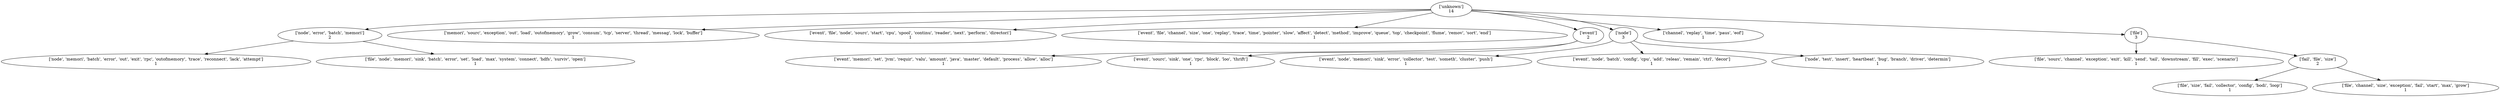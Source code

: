 strict digraph  {
	"['unknown']
14" -> "['node', 'error', 'batch', 'memori']
2";
	"['unknown']
14" -> "['memori', 'sourc', 'exception', 'out', 'load', 'outofmemory', 'grow', 'consum', 'tcp', 'server', 'thread', 'messag', 'lock', 'buffer']
\
1";
	"['unknown']
14" -> "['event', 'file', 'node', 'sourc', 'start', 'cpu', 'spool', 'continu', 'reader', 'next', 'perform', 'directori']
1";
	"['unknown']
14" -> "['event', 'file', 'channel', 'size', 'one', 'replay', 'trace', 'time', 'pointer', 'slow', 'affect', 'detect', 'method', 'improve', '\
queue', 'top', 'checkpoint', 'flume', 'remov', 'sort', 'end']
1";
	"['unknown']
14" -> "['event']
2";
	"['unknown']
14" -> "['node']
3";
	"['unknown']
14" -> "['channel', 'replay', 'time', 'paus', 'eof']
1";
	"['unknown']
14" -> "['file']
3";
	"['node', 'error', 'batch', 'memori']
2" -> "['node', 'memori', 'batch', 'error', 'out', 'exit', 'rpc', 'outofmemory', 'trace', 'reconnect', 'lack', 'attempt']
1";
	"['node', 'error', 'batch', 'memori']
2" -> "['file', 'node', 'memori', 'sink', 'batch', 'error', 'set', 'load', 'max', 'system', 'connect', 'hdfs', 'surviv', 'open']
1";
	"['event']
2" -> "['event', 'memori', 'set', 'jvm', 'requir', 'valu', 'amount', 'java', 'master', 'default', 'process', 'allow', 'alloc']
1";
	"['event']
2" -> "['event', 'sourc', 'sink', 'one', 'rpc', 'block', 'loo', 'thrift']
1";
	"['node']
3" -> "['event', 'node', 'memori', 'sink', 'error', 'collector', 'test', 'someth', 'cluster', 'push']
1";
	"['node']
3" -> "['event', 'node', 'batch', 'config', 'cpu', 'add', 'releas', 'remain', 'ctrl', 'decor']
1";
	"['node']
3" -> "['node', 'test', 'insert', 'heartbeat', 'bug', 'branch', 'driver', 'determin']
1";
	"['file']
3" -> "['file', 'sourc', 'channel', 'exception', 'exit', 'kill', 'send', 'tail', 'downstream', 'fill', 'exec', 'scenario']
1";
	"['file']
3" -> "['fail', 'file', 'size']
2";
	"['fail', 'file', 'size']
2" -> "['file', 'size', 'fail', 'collector', 'config', 'bodi', 'loop']
1";
	"['fail', 'file', 'size']
2" -> "['file', 'channel', 'size', 'exception', 'fail', 'start', 'max', 'grow']
1";
}

